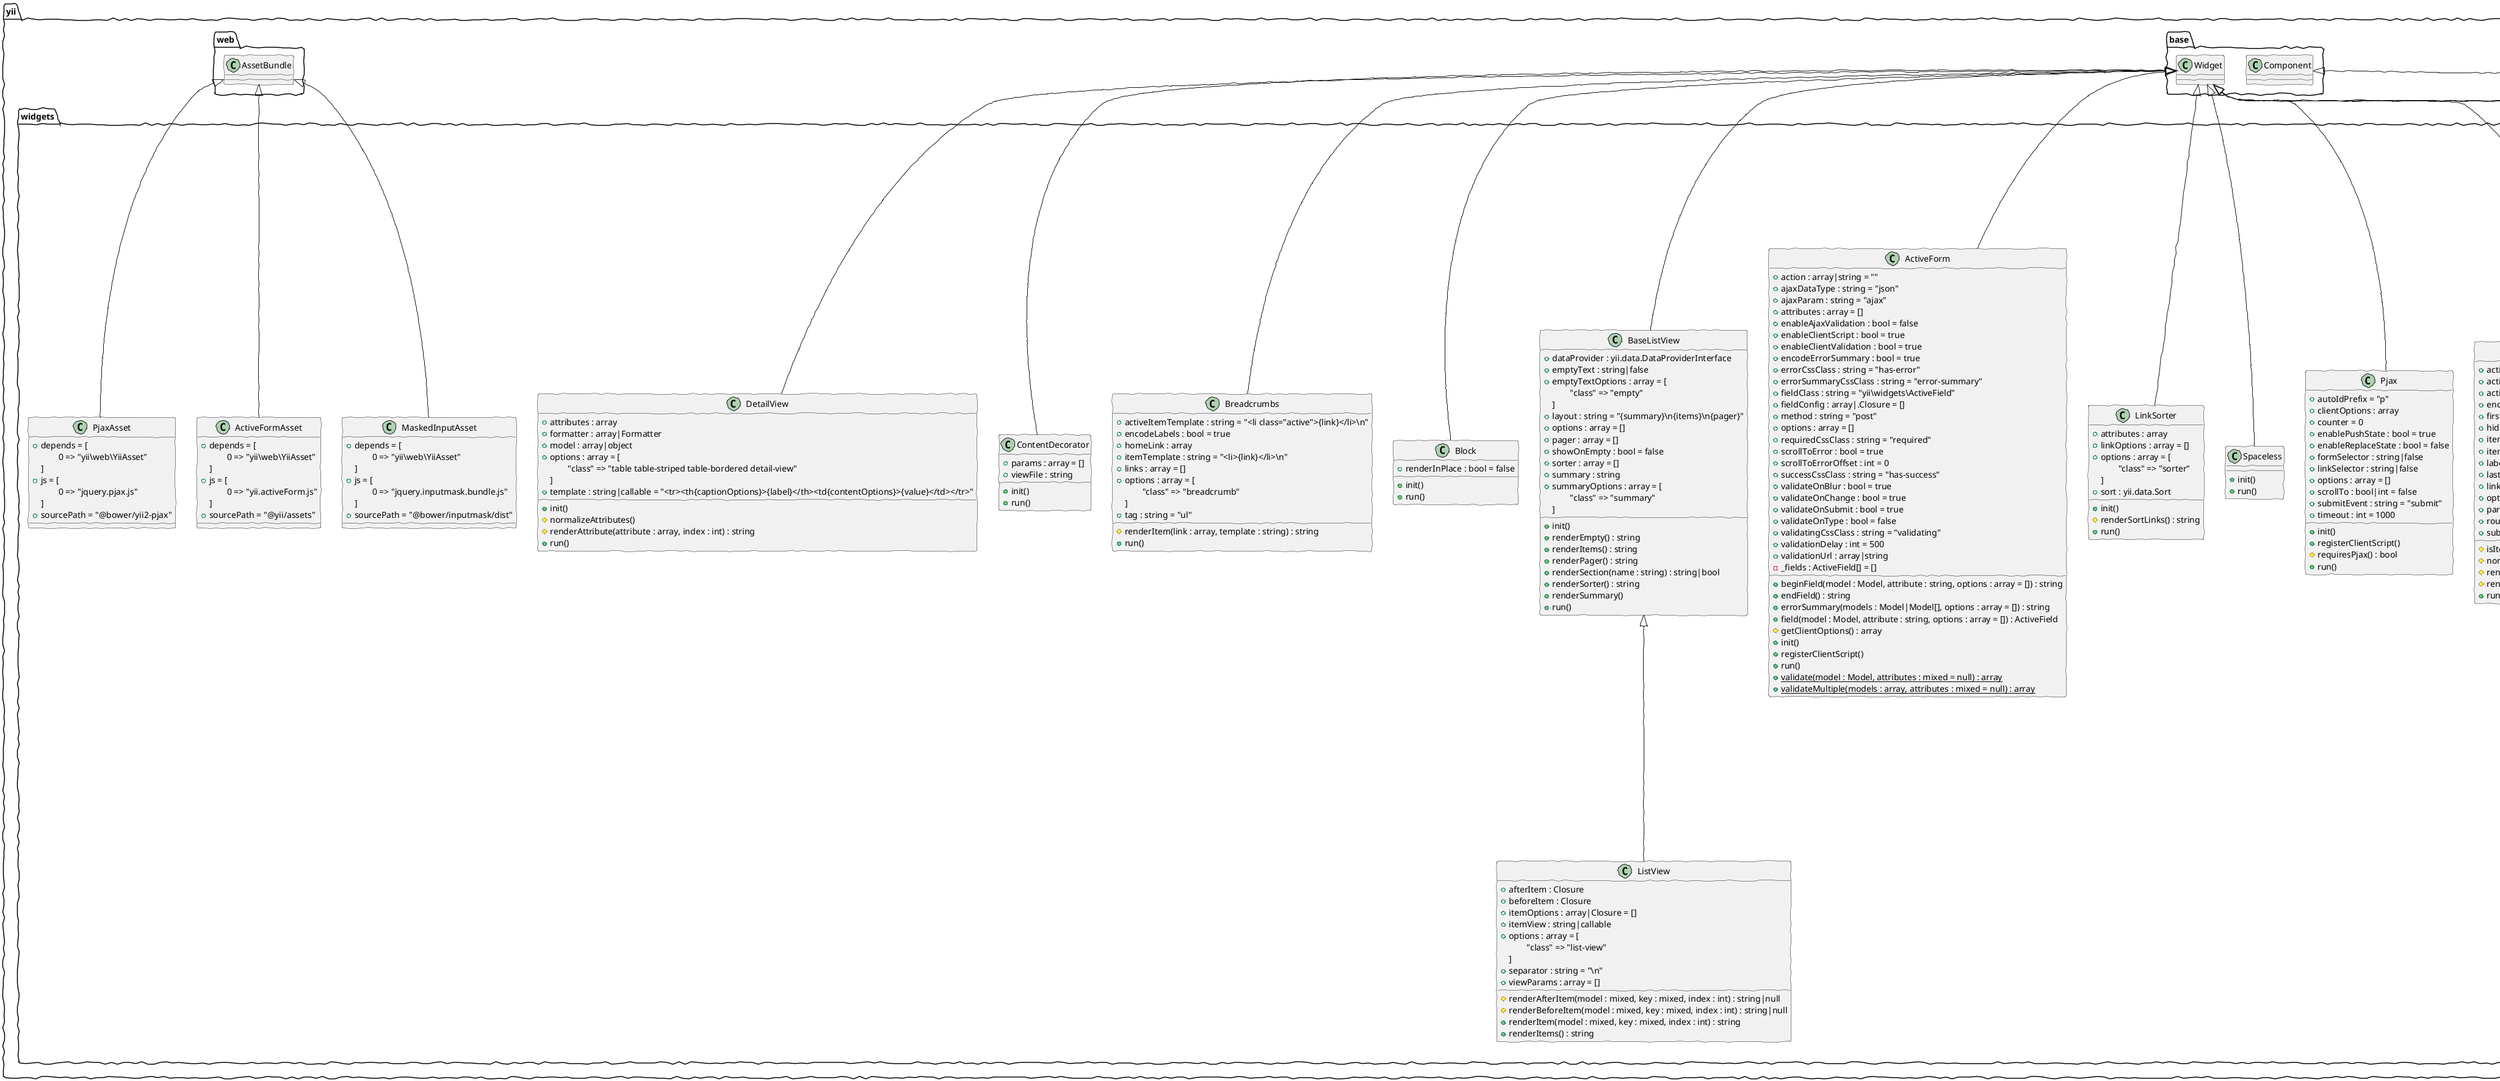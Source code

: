 @startuml
skinparam handwritten true
class yii.widgets.ActiveField {
    +addAriaAttributes : bool = true
    +attribute : string
    +enableAjaxValidation : bool
    +enableClientValidation : bool
    +errorOptions : array = [
        \t"class" => "help-block"
    ]
    +form : ActiveForm
    +hintOptions : array = [
        \t"class" => "hint-block"
    ]
    +inputOptions : array = [
        \t"class" => "form-control"
    ]
    +labelOptions : array = [
        \t"class" => "control-label"
    ]
    +model : yii.base.Model
    +options : array = [
        \t"class" => "form-group"
    ]
    +parts : array = []
    +selectors : array = []
    +template : string = "{label}\\n{input}\\n{hint}\\n{error}"
    +validateOnBlur : bool
    +validateOnChange : bool
    +validateOnType : bool
    +validationDelay : int
    -_inputId : string
    -_skipLabelFor : bool = false
    #addAriaAttributes(options)
    #adjustLabelFor(options : array)
    +begin() : string
    +checkbox(options : array = [], enclosedByLabel : bool = true) : $this
    +checkboxList(items : array, options : array = []) : $this
    +dropDownList(items : array, options : array = []) : $this
    +end() : string
    +error(options : array|false = []) : $this
    +fileInput(options : array = []) : $this
    #getClientOptions() : array
    #getInputId() : string
    +hiddenInput(options : array = []) : $this
    +hint(content : string|bool, options : array = []) : $this
    +input(type : string, options : array = []) : $this
    #isAjaxValidationEnabled() : bool
    #isClientValidationEnabled() : bool
    +label(label : null|string|false = null, options : null|array = []) : $this
    +listBox(items : array, options : array = []) : $this
    +passwordInput(options : array = []) : $this
    +radio(options : array = [], enclosedByLabel : bool = true) : $this
    +radioList(items : array, options : array = []) : $this
    +render(content : string|callable = null) : string
    +textarea(options : array = []) : $this
    +textInput(options : array = []) : $this
    +widget(class : string, config : array = []) : $this
    +__toString() : string
}
class yii.widgets.ActiveField extends yii.base.Component
class yii.widgets.ActiveForm {
    +action : array|string = ""
    +ajaxDataType : string = "json"
    +ajaxParam : string = "ajax"
    +attributes : array = []
    +enableAjaxValidation : bool = false
    +enableClientScript : bool = true
    +enableClientValidation : bool = true
    +encodeErrorSummary : bool = true
    +errorCssClass : string = "has-error"
    +errorSummaryCssClass : string = "error-summary"
    +fieldClass : string = "yii\widgets\ActiveField"
    +fieldConfig : array|.Closure = []
    +method : string = "post"
    +options : array = []
    +requiredCssClass : string = "required"
    +scrollToError : bool = true
    +scrollToErrorOffset : int = 0
    +successCssClass : string = "has-success"
    +validateOnBlur : bool = true
    +validateOnChange : bool = true
    +validateOnSubmit : bool = true
    +validateOnType : bool = false
    +validatingCssClass : string = "validating"
    +validationDelay : int = 500
    +validationUrl : array|string
    -_fields : ActiveField[] = []
    +beginField(model : Model, attribute : string, options : array = []) : string
    +endField() : string
    +errorSummary(models : Model|Model[], options : array = []) : string
    +field(model : Model, attribute : string, options : array = []) : ActiveField
    #getClientOptions() : array
    +init()
    +registerClientScript()
    +run()
    +{static}validate(model : Model, attributes : mixed = null) : array
    +{static}validateMultiple(models : array, attributes : mixed = null) : array
}
class yii.widgets.ActiveForm extends yii.base.Widget
class yii.widgets.ActiveFormAsset {
    +depends = [
        \t0 => "yii\web\YiiAsset"
    ]
    +js = [
        \t0 => "yii.activeForm.js"
    ]
    +sourcePath = "@yii/assets"
}
class yii.widgets.ActiveFormAsset extends yii.web.AssetBundle
abstract class yii.widgets.BaseListView {
    +dataProvider : yii.data.DataProviderInterface
    +emptyText : string|false
    +emptyTextOptions : array = [
        \t"class" => "empty"
    ]
    +layout : string = "{summary}\\n{items}\\n{pager}"
    +options : array = []
    +pager : array = []
    +showOnEmpty : bool = false
    +sorter : array = []
    +summary : string
    +summaryOptions : array = [
        \t"class" => "summary"
    ]
    +init()
    +renderEmpty() : string
    +renderItems() : string
    +renderPager() : string
    +renderSection(name : string) : string|bool
    +renderSorter() : string
    +renderSummary()
    +run()
}
class yii.widgets.BaseListView extends yii.base.Widget
class yii.widgets.Block {
    +renderInPlace : bool = false
    +init()
    +run()
}
class yii.widgets.Block extends yii.base.Widget
class yii.widgets.Breadcrumbs {
    +activeItemTemplate : string = "<li class="active">{link}</li>\\n"
    +encodeLabels : bool = true
    +homeLink : array
    +itemTemplate : string = "<li>{link}</li>\\n"
    +links : array = []
    +options : array = [
        \t"class" => "breadcrumb"
    ]
    +tag : string = "ul"
    #renderItem(link : array, template : string) : string
    +run()
}
class yii.widgets.Breadcrumbs extends yii.base.Widget
class yii.widgets.ContentDecorator {
    +params : array = []
    +viewFile : string
    +init()
    +run()
}
class yii.widgets.ContentDecorator extends yii.base.Widget
class yii.widgets.DetailView {
    +attributes : array
    +formatter : array|Formatter
    +model : array|object
    +options : array = [
        \t"class" => "table table-striped table-bordered detail-view"
    ]
    +template : string|callable = "<tr><th{captionOptions}>{label}</th><td{contentOptions}>{value}</td></tr>"
    +init()
    #normalizeAttributes()
    #renderAttribute(attribute : array, index : int) : string
    +run()
}
class yii.widgets.DetailView extends yii.base.Widget
class yii.widgets.FragmentCache {
    +cache : CacheInterface|array|string = "cache"
    +dependency : array|Dependency
    +duration : int = 60
    +dynamicPlaceholders : array
    +enabled : bool = true
    +variations : array
    -_content : string|bool
    #calculateKey() : mixed
    +getCachedContent() : string|false
    +init()
    +run()
    #updateDynamicContent(content : string, placeholders : array) : string
}
class yii.widgets.FragmentCache extends yii.base.Widget
class yii.widgets.InputWidget {
    +attribute : string
    +field : yii.widgets.ActiveField
    +model : yii.base.Model
    +name : string
    +options : array = []
    +value : string
    #hasModel() : bool
    +init()
    #renderInputHtml(type : string) : string
}
class yii.widgets.InputWidget extends yii.base.Widget
class yii.widgets.LinkPager {
    +activePageCssClass : string = "active"
    +disableCurrentPageButton : bool = false
    +disabledListItemSubTagOptions : array = []
    +disabledPageCssClass : string = "disabled"
    +firstPageCssClass : string = "first"
    +firstPageLabel : string|bool = false
    +hideOnSinglePage : bool = true
    +lastPageCssClass : string = "last"
    +lastPageLabel : string|bool = false
    +linkContainerOptions : array = []
    +linkOptions : array = []
    +maxButtonCount : int = 10
    +nextPageCssClass : string = "next"
    +nextPageLabel : string|bool = "&raquo;"
    +options : array = [
        \t"class" => "pagination"
    ]
    +pageCssClass : string
    +pagination : yii.data.Pagination
    +prevPageCssClass : string = "prev"
    +prevPageLabel : string|bool = "&laquo;"
    +registerLinkTags : bool = false
    #getPageRange() : array
    +init()
    #registerLinkTags()
    #renderPageButton(label : string, page : int, class : string, disabled : bool, active : bool) : string
    #renderPageButtons() : string
    +run()
}
class yii.widgets.LinkPager extends yii.base.Widget
class yii.widgets.LinkSorter {
    +attributes : array
    +linkOptions : array = []
    +options : array = [
        \t"class" => "sorter"
    ]
    +sort : yii.data.Sort
    +init()
    #renderSortLinks() : string
    +run()
}
class yii.widgets.LinkSorter extends yii.base.Widget
class yii.widgets.ListView {
    +afterItem : Closure
    +beforeItem : Closure
    +itemOptions : array|Closure = []
    +itemView : string|callable
    +options : array = [
        \t"class" => "list-view"
    ]
    +separator : string = "\\n"
    +viewParams : array = []
    #renderAfterItem(model : mixed, key : mixed, index : int) : string|null
    #renderBeforeItem(model : mixed, key : mixed, index : int) : string|null
    +renderItem(model : mixed, key : mixed, index : int) : string
    +renderItems() : string
}
class yii.widgets.ListView extends yii.widgets.BaseListView
class yii.widgets.MaskedInput {
    +{static}PLUGIN_NAME = "inputmask"
    +aliases : array
    +clientOptions : array = []
    +definitions : array
    +mask : string|array|JsExpression
    +options : array = [
        \t"class" => "form-control"
    ]
    +type : string = "text"
    #_hashVar : string
    #hashPluginOptions(view : View)
    +init()
    #initClientOptions()
    +registerClientScript()
    +run()
}
class yii.widgets.MaskedInput extends yii.widgets.InputWidget
class yii.widgets.MaskedInputAsset {
    +depends = [
        \t0 => "yii\web\YiiAsset"
    ]
    +js = [
        \t0 => "jquery.inputmask.bundle.js"
    ]
    +sourcePath = "@bower/inputmask/dist"
}
class yii.widgets.MaskedInputAsset extends yii.web.AssetBundle
class yii.widgets.Menu {
    +activateItems : bool = true
    +activateParents : bool = false
    +activeCssClass : string = "active"
    +encodeLabels : bool = true
    +firstItemCssClass : string
    +hideEmptyItems : bool = true
    +itemOptions : array = []
    +items : array = []
    +labelTemplate : string = "{label}"
    +lastItemCssClass : string
    +linkTemplate : string = "<a href="{url}">{label}</a>"
    +options : array = []
    +params : array
    +route : string
    +submenuTemplate : string = "\\n<ul>\\n{items}\\n</ul>\\n"
    #isItemActive(item : array) : bool
    #normalizeItems(items : array, active : bool) : array
    #renderItem(item : array) : string
    #renderItems(items : array) : string
    +run()
}
class yii.widgets.Menu extends yii.base.Widget
class yii.widgets.Pjax {
    +autoIdPrefix = "p"
    +clientOptions : array
    +counter = 0
    +enablePushState : bool = true
    +enableReplaceState : bool = false
    +formSelector : string|false
    +linkSelector : string|false
    +options : array = []
    +scrollTo : bool|int = false
    +submitEvent : string = "submit"
    +timeout : int = 1000
    +init()
    +registerClientScript()
    #requiresPjax() : bool
    +run()
}
class yii.widgets.Pjax extends yii.base.Widget
class yii.widgets.PjaxAsset {
    +depends = [
        \t0 => "yii\web\YiiAsset"
    ]
    +js = [
        \t0 => "jquery.pjax.js"
    ]
    +sourcePath = "@bower/yii2-pjax"
}
class yii.widgets.PjaxAsset extends yii.web.AssetBundle
class yii.widgets.Spaceless {
    +init()
    +run()
}
class yii.widgets.Spaceless extends yii.base.Widget
@enduml

